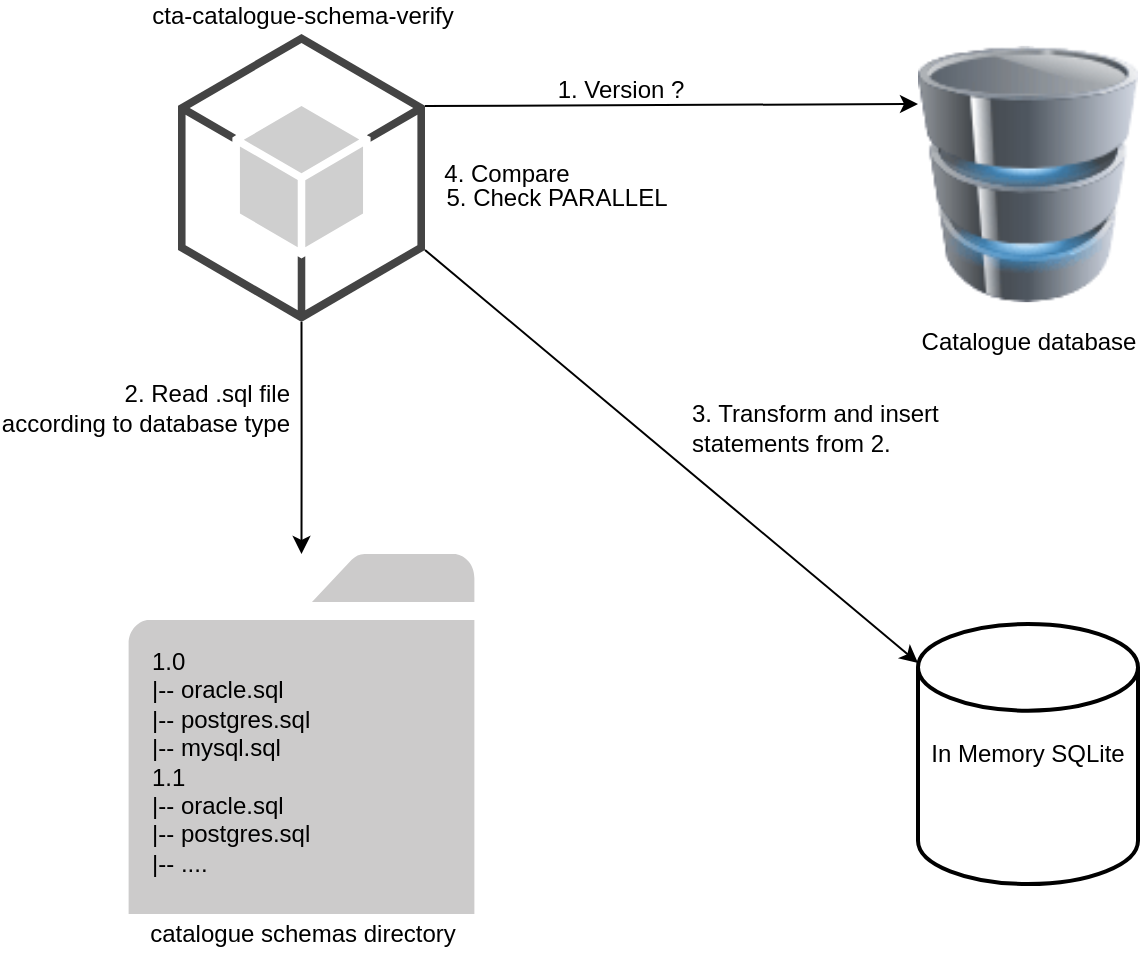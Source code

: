 <mxfile version="12.4.9" type="device"><diagram id="Wd4YL8vhXkpky0YMAlai" name="Page-1"><mxGraphModel dx="1422" dy="914" grid="1" gridSize="10" guides="1" tooltips="1" connect="1" arrows="1" fold="1" page="1" pageScale="1" pageWidth="850" pageHeight="1100" math="0" shadow="0"><root><mxCell id="0"/><mxCell id="1" parent="0"/><mxCell id="nGSGd6CXn1Ps6T24SRzU-1" value="&lt;div&gt;Catalogue database&lt;/div&gt;" style="image;html=1;labelBackgroundColor=none;image=img/lib/clip_art/computers/Database_128x128.png" vertex="1" parent="1"><mxGeometry x="610" y="180" width="110" height="140" as="geometry"/></mxCell><mxCell id="nGSGd6CXn1Ps6T24SRzU-9" style="edgeStyle=orthogonalEdgeStyle;rounded=0;orthogonalLoop=1;jettySize=auto;html=1;exitX=0.5;exitY=1;exitDx=0;exitDy=0;exitPerimeter=0;" edge="1" parent="1" source="nGSGd6CXn1Ps6T24SRzU-2" target="nGSGd6CXn1Ps6T24SRzU-5"><mxGeometry relative="1" as="geometry"/></mxCell><mxCell id="nGSGd6CXn1Ps6T24SRzU-10" value="&lt;div&gt;2. Read .sql file&lt;/div&gt;&lt;div&gt;according to database type&lt;br&gt;&lt;/div&gt;" style="text;html=1;align=right;verticalAlign=middle;resizable=0;points=[];labelBackgroundColor=none;labelPosition=left;verticalLabelPosition=middle;spacingRight=8;" vertex="1" connectable="0" parent="nGSGd6CXn1Ps6T24SRzU-9"><mxGeometry y="15" relative="1" as="geometry"><mxPoint x="-12" y="-15" as="offset"/></mxGeometry></mxCell><mxCell id="nGSGd6CXn1Ps6T24SRzU-2" value="cta-catalogue-schema-verify" style="outlineConnect=0;dashed=0;verticalLabelPosition=top;verticalAlign=bottom;align=center;html=1;shape=mxgraph.aws3.android;fillColor=#CFCFCF;gradientColor=none;labelPosition=center;labelBackgroundColor=none;" vertex="1" parent="1"><mxGeometry x="240" y="180" width="123.5" height="144" as="geometry"/></mxCell><mxCell id="nGSGd6CXn1Ps6T24SRzU-3" value="" style="endArrow=classic;html=1;exitX=1;exitY=0.25;exitDx=0;exitDy=0;exitPerimeter=0;entryX=0;entryY=0.25;entryDx=0;entryDy=0;" edge="1" parent="1" source="nGSGd6CXn1Ps6T24SRzU-2" target="nGSGd6CXn1Ps6T24SRzU-1"><mxGeometry width="50" height="50" relative="1" as="geometry"><mxPoint x="400" y="280" as="sourcePoint"/><mxPoint x="450" y="230" as="targetPoint"/></mxGeometry></mxCell><mxCell id="nGSGd6CXn1Ps6T24SRzU-4" value="1. Version ?" style="text;html=1;align=center;verticalAlign=bottom;resizable=0;points=[];labelBackgroundColor=none;labelPosition=center;verticalLabelPosition=top;" vertex="1" connectable="0" parent="nGSGd6CXn1Ps6T24SRzU-3"><mxGeometry x="-0.208" y="-1" relative="1" as="geometry"><mxPoint as="offset"/></mxGeometry></mxCell><mxCell id="nGSGd6CXn1Ps6T24SRzU-7" value="" style="group" vertex="1" connectable="0" parent="1"><mxGeometry x="215.31" y="440" width="172.88" height="200" as="geometry"/></mxCell><mxCell id="nGSGd6CXn1Ps6T24SRzU-5" value="&lt;div&gt;1.0&lt;/div&gt;&lt;div&gt;|-- oracle.sql&lt;/div&gt;&lt;div&gt;|-- postgres.sql&lt;/div&gt;&lt;div&gt;|-- mysql.sql&lt;/div&gt;&lt;div&gt;1.1&lt;/div&gt;&lt;div&gt;|-- oracle.sql&lt;/div&gt;&lt;div&gt;|-- postgres.sql&lt;/div&gt;&lt;div&gt;|-- ....&lt;br&gt;&lt;/div&gt;" style="pointerEvents=1;shadow=0;dashed=0;html=1;strokeColor=none;labelPosition=center;verticalLabelPosition=middle;verticalAlign=middle;outlineConnect=0;align=left;shape=mxgraph.office.concepts.folder;fillColor=#CCCBCB;spacingLeft=10;spacingTop=28;" vertex="1" parent="nGSGd6CXn1Ps6T24SRzU-7"><mxGeometry width="172.88" height="180" as="geometry"/></mxCell><mxCell id="nGSGd6CXn1Ps6T24SRzU-6" value="catalogue schemas directory" style="text;html=1;align=center;verticalAlign=middle;resizable=0;points=[];autosize=1;" vertex="1" parent="nGSGd6CXn1Ps6T24SRzU-7"><mxGeometry x="1.44" y="180" width="170" height="20" as="geometry"/></mxCell><mxCell id="nGSGd6CXn1Ps6T24SRzU-11" value="&lt;div align=&quot;center&quot;&gt;In Memory SQLite&lt;/div&gt;" style="strokeWidth=2;html=1;shape=mxgraph.flowchart.database;whiteSpace=wrap;labelBackgroundColor=none;align=center;" vertex="1" parent="1"><mxGeometry x="610" y="475" width="110" height="130" as="geometry"/></mxCell><mxCell id="nGSGd6CXn1Ps6T24SRzU-12" value="" style="endArrow=classic;html=1;exitX=1;exitY=0.75;exitDx=0;exitDy=0;exitPerimeter=0;entryX=0;entryY=0.15;entryDx=0;entryDy=0;entryPerimeter=0;" edge="1" parent="1" source="nGSGd6CXn1Ps6T24SRzU-2" target="nGSGd6CXn1Ps6T24SRzU-11"><mxGeometry width="50" height="50" relative="1" as="geometry"><mxPoint x="150" y="710" as="sourcePoint"/><mxPoint x="200" y="660" as="targetPoint"/></mxGeometry></mxCell><mxCell id="nGSGd6CXn1Ps6T24SRzU-13" value="&lt;div&gt;3. Transform and insert &lt;br&gt;&lt;/div&gt;&lt;div&gt;statements from 2.&lt;/div&gt;" style="text;html=1;align=left;verticalAlign=middle;resizable=0;points=[];autosize=1;labelPosition=right;verticalLabelPosition=middle;spacing=-15;" vertex="1" parent="1"><mxGeometry x="402" y="377" width="110" as="geometry"/></mxCell><mxCell id="nGSGd6CXn1Ps6T24SRzU-20" value="" style="group" vertex="1" connectable="0" parent="1"><mxGeometry x="363.5" y="240" width="130" height="32" as="geometry"/></mxCell><mxCell id="nGSGd6CXn1Ps6T24SRzU-16" value="4. Compare" style="text;html=1;align=center;verticalAlign=middle;resizable=0;points=[];autosize=1;" vertex="1" parent="nGSGd6CXn1Ps6T24SRzU-20"><mxGeometry width="80" height="20" as="geometry"/></mxCell><mxCell id="nGSGd6CXn1Ps6T24SRzU-19" value="5. Check PARALLEL" style="text;html=1;align=center;verticalAlign=middle;resizable=0;points=[];autosize=1;" vertex="1" parent="nGSGd6CXn1Ps6T24SRzU-20"><mxGeometry y="12" width="130" height="20" as="geometry"/></mxCell></root></mxGraphModel></diagram></mxfile>